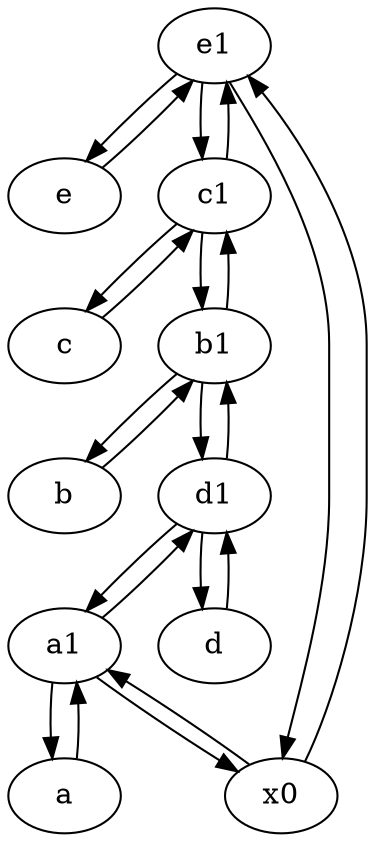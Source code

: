 digraph  {
	e1 [pos="25,45!"];
	e [pos="30,50!"];
	a [pos="40,10!"];
	a1 [pos="40,15!"];
	d [pos="20,30!"];
	c1 [pos="30,15!"];
	c [pos="20,10!"];
	b [pos="50,20!"];
	x0;
	b1 [pos="45,20!"];
	d1 [pos="25,30!"];
	b -> b1;
	e -> e1;
	a1 -> d1;
	a1 -> x0;
	d1 -> a1;
	e1 -> x0;
	c1 -> b1;
	b1 -> c1;
	d -> d1;
	x0 -> e1;
	a -> a1;
	c1 -> c;
	b1 -> d1;
	b1 -> b;
	a1 -> a;
	e1 -> c1;
	c -> c1;
	c1 -> e1;
	d1 -> d;
	d1 -> b1;
	x0 -> a1;
	e1 -> e;

	}